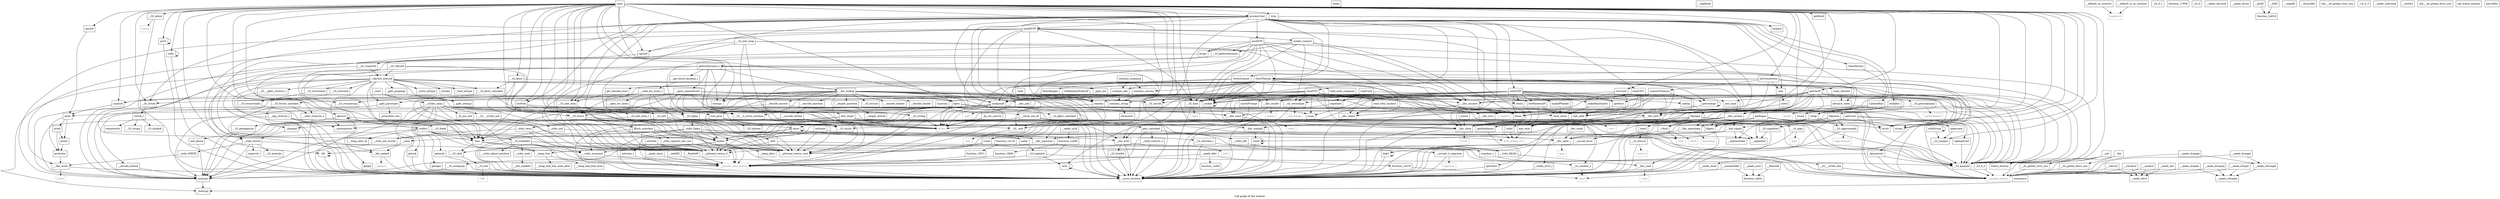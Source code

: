 digraph "Call graph of the module." {
  label="Call graph of the module.";
  node [shape=record];

  Node_getBogos [label="{getBogos}"];
  Node_contains_string [label="{contains_string}"];
  Node_sendHTTP [label="{sendHTTP}"];
  Node_GetRandomIP [label="{GetRandomIP}"];
  Node_get_telstate_host [label="{get_telstate_host}"];
  Node_read_until_response [label="{read_until_response}"];
  Node_negotiate [label="{negotiate}"];
  Node_sendTCP [label="{sendTCP}"];
  Node_NetisScanner [label="{NetisScanner}"];
  Node_UpdateBins [label="{UpdateBins}"];
  Node_processCmd [label="{processCmd}"];
  Node_read_with_timeout [label="{read_with_timeout}"];
  Node_csum [label="{csum}"];
  Node_advance_state [label="{advance_state}"];
  Node_reset_telstate [label="{reset_telstate}"];
  Node_ClearHistory [label="{ClearHistory}"];
  Node_contains_success [label="{contains_success}"];
  Node_connectTimeout [label="{connectTimeout}"];
  Node_tcpcsum [label="{tcpcsum}"];
  Node_StartTheLelz [label="{StartTheLelz}"];
  Node_matchPrompt [label="{matchPrompt}"];
  Node_sendSTD [label="{sendSTD}"];
  Node_contains_fail [label="{contains_fail}"];
  Node_makeIPPacket [label="{makeIPPacket}"];
  Node_readUntil [label="{readUntil}"];
  Node_contains_response [label="{contains_response}"];
  Node_sclose [label="{sclose}"];
  Node_listFork [label="{listFork}"];
  Node_socket_connect [label="{socket_connect}"];
  Node_sendUDP [label="{sendUDP}"];
  Node_recvLine [label="{recvLine}"];
  Node_main [label="{main}"];
  Node_getCores [label="{getCores}"];
  Node_GetRandomPublicIP [label="{GetRandomPublicIP}"];
  Node_NetisRanges [label="{NetisRanges}"];
  Node_botkiller [label="{botkiller}"];
  Node_makeRandomStr [label="{makeRandomStr}"];
  Node_strcpy [label="{strcpy}"];
  Node_strncpy [label="{strncpy}"];
  Node_strnlen [label="{strnlen}"];
  Node_strstr [label="{strstr}"];
  Node___GI___glibc_strerror_r [label="{__GI___glibc_strerror_r}"];
  Node___xpg_strerror_r [label="{__xpg_strerror_r}"];
  Node___GI_strcasecmp [label="{__GI_strcasecmp}"];
  Node_strcasestr [label="{strcasestr}"];
  Node___GI_strtok [label="{__GI_strtok}"];
  Node_isatty [label="{isatty}"];
  Node___GI_tcgetattr [label="{__GI_tcgetattr}"];
  Node_ntohl [label="{ntohl}"];
  Node_ntohs [label="{ntohs}"];
  Node_htonl [label="{htonl}"];
  Node_htons [label="{htons}"];
  Node___GI_inet_ntoa_r [label="{__GI_inet_ntoa_r}"];
  Node___GI_inet_ntoa [label="{__GI_inet_ntoa}"];
  Node_inet_addr [label="{inet_addr}"];
  Node___GI_gethostbyname [label="{__GI_gethostbyname}"];
  Node_gethostbyname_r [label="{gethostbyname_r}"];
  Node___libc_connect [label="{__libc_connect}"];
  Node___GI_getsockname [label="{__GI_getsockname}"];
  Node_getsockopt [label="{getsockopt}"];
  Node___libc_recv [label="{__libc_recv}"];
  Node___libc_send [label="{__libc_send}"];
  Node___libc_sendto [label="{__libc_sendto}"];
  Node___GI_setsockopt [label="{__GI_setsockopt}"];
  Node_socket [label="{socket}"];
  Node___GI_sigaddset [label="{__GI_sigaddset}"];
  Node_sigemptyset [label="{sigemptyset}"];
  Node___bsd_signal [label="{__bsd_signal}"];
  Node___sigismember [label="{__sigismember}"];
  Node___sigaddset [label="{__sigaddset}"];
  Node___sigdelset [label="{__sigdelset}"];
  Node_malloc [label="{malloc}"];
  Node_free [label="{free}"];
  Node_realloc [label="{realloc}"];
  Node___heap_alloc [label="{__heap_alloc}"];
  Node___heap_alloc_at [label="{__heap_alloc_at}"];
  Node___heap_link_free_area [label="{__heap_link_free_area}"];
  Node___heap_link_free_area_after [label="{__heap_link_free_area_after}"];
  Node___heap_free [label="{__heap_free}"];
  Node_abort [label="{abort}"];
  Node_rand [label="{rand}"];
  Node_random [label="{random}"];
  Node_setstate [label="{setstate}"];
  Node_initstate [label="{initstate}"];
  Node_srand [label="{srand}"];
  Node_setstate_r [label="{setstate_r}"];
  Node___GI_random_r [label="{__GI_random_r}"];
  Node_srandom_r [label="{srandom_r}"];
  Node__24_d_2 [label="{_24_d_2}"];
  Node___GI_initstate_r [label="{__GI_initstate_r}"];
  Node___libc_system [label="{__libc_system}"];
  Node_atol [label="{atol}"];
  Node_strtol [label="{strtol}"];
  Node__stdlib_strto_l [label="{_stdlib_strto_l}"];
  Node___GI_exit [label="{__GI_exit}"];
  Node_execl [label="{execl}"];
  Node_sleep [label="{sleep}"];
  Node_usleep [label="{usleep}"];
  Node___GI___uClibc_fini [label="{__GI___uClibc_fini}"];
  Node___pthread_return_0 [label="{__pthread_return_0}"];
  Node___pthread_return_void [label="{__pthread_return_void}"];
  Node___check_one_fd [label="{__check_one_fd}"];
  Node___GI___uClibc_init [label="{__GI___uClibc_init}"];
  Node___uClibc_main [label="{__uClibc_main}"];
  Node___libc_sigaction [label="{__libc_sigaction}"];
  Node___syscall_error [label="{__syscall_error}"];
  Node___default_sa_restorer [label="{__default_sa_restorer}"];
  Node___default_rt_sa_restorer [label="{__default_rt_sa_restorer}"];
  Node___syscall_rt_sigaction [label="{__syscall_rt_sigaction}"];
  Node___GI_execve [label="{__GI_execve}"];
  Node_getegid [label="{getegid}"];
  Node_geteuid [label="{geteuid}"];
  Node_getgid [label="{getgid}"];
  Node_getuid [label="{getuid}"];
  Node___libc_nanosleep [label="{__libc_nanosleep}"];
  Node___GI_sbrk [label="{__GI_sbrk}"];
  Node_wait4 [label="{wait4}"];
  Node___GI___h_errno_location [label="{__GI___h_errno_location}"];
  Node___GI_wcrtomb [label="{__GI_wcrtomb}"];
  Node___GI_wcsrtombs [label="{__GI_wcsrtombs}"];
  Node___GI_wcsnrtombs [label="{__GI_wcsnrtombs}"];
  Node___stdio_WRITE [label="{__stdio_WRITE}"];
  Node___stdio_fwrite [label="{__stdio_fwrite}"];
  Node___stdio_trans2w_o [label="{__stdio_trans2w_o}"];
  Node__load_inttype [label="{_load_inttype}"];
  Node__store_inttype [label="{_store_inttype}"];
  Node__uintmaxtostr [label="{_uintmaxtostr}"];
  Node__fpmaxtostr [label="{_fpmaxtostr}"];
  Node__24_d_1 [label="{_24_d_1}"];
  Node_getc_unlocked [label="{getc_unlocked}"];
  Node__memcpy [label="{_memcpy}"];
  Node_function_17958 [label="{function_17958}"];
  Node_memmove [label="{memmove}"];
  Node___GI_memchr [label="{__GI_memchr}"];
  Node___GI_mempcpy [label="{__GI_mempcpy}"];
  Node_memrchr [label="{memrchr}"];
  Node_strtok_r [label="{strtok_r}"];
  Node___GI_strpbrk [label="{__GI_strpbrk}"];
  Node_inet_aton [label="{inet_aton}"];
  Node___dns_lookup [label="{__dns_lookup}"];
  Node__24_d [label="{_24_d}"];
  Node___open_nameservers [label="{__open_nameservers}"];
  Node___get_hosts_byname_r [label="{__get_hosts_byname_r}"];
  Node___raise [label="{__raise}"];
  Node__dl_aux_init [label="{_dl_aux_init}"];
  Node___GI_brk [label="{__GI_brk}"];
  Node___libc_poll [label="{__libc_poll}"];
  Node___GI_fseek [label="{__GI_fseek}"];
  Node___GI_fseeko64 [label="{__GI_fseeko64}"];
  Node___stdio_READ [label="{__stdio_READ}"];
  Node___stdio_adjust_position [label="{__stdio_adjust_position}"];
  Node___stdio_rfill [label="{__stdio_rfill}"];
  Node___stdio_trans2r_o [label="{__stdio_trans2r_o}"];
  Node___stdio_seek [label="{__stdio_seek}"];
  Node_rawmemchr [label="{rawmemchr}"];
  Node___GI_strncat [label="{__GI_strncat}"];
  Node___GI_strspn [label="{__GI_strspn}"];
  Node___GI_strdup [label="{__GI_strdup}"];
  Node_inet_ntop4 [label="{inet_ntop4}"];
  Node___GI_inet_ntop [label="{__GI_inet_ntop}"];
  Node___encode_header [label="{__encode_header}"];
  Node___decode_header [label="{__decode_header}"];
  Node___encode_question [label="{__encode_question}"];
  Node___length_question [label="{__length_question}"];
  Node___decode_answer [label="{__decode_answer}"];
  Node___open_etc_hosts [label="{__open_etc_hosts}"];
  Node___read_etc_hosts_r [label="{__read_etc_hosts_r}"];
  Node___libc_lseek64 [label="{__libc_lseek64}"];
  Node___GI_tolower [label="{__GI_tolower}"];
  Node___encode_dotted [label="{__encode_dotted}"];
  Node___decode_dotted [label="{__decode_dotted}"];
  Node___length_dotted [label="{__length_dotted}"];
  Node___aeabi_idiv [label="{__aeabi_idiv}"];
  Node___aeabi_idivmod [label="{__aeabi_idivmod}"];
  Node___aeabi_drsub [label="{__aeabi_drsub}"];
  Node___aeabi_dsub [label="{__aeabi_dsub}"];
  Node___adddf3 [label="{__adddf3}"];
  Node_function_19f7c [label="{function_19f7c}"];
  Node_function_19fd0 [label="{function_19fd0}"];
  Node_function_1a02c [label="{function_1a02c}"];
  Node_function_1a110 [label="{function_1a110}"];
  Node___aeabi_ui2d [label="{__aeabi_ui2d}"];
  Node___floatsidf [label="{__floatsidf}"];
  Node___extendsfdf2 [label="{__extendsfdf2}"];
  Node___aeabi_ul2d [label="{__aeabi_ul2d}"];
  Node___floatdidf [label="{__floatdidf}"];
  Node_function_1a288 [label="{function_1a288}"];
  Node___aeabi_dmul [label="{__aeabi_dmul}"];
  Node_function_1a478 [label="{function_1a478}"];
  Node_function_1a5f4 [label="{function_1a5f4}"];
  Node___aeabi_ddiv [label="{__aeabi_ddiv}"];
  Node___gtdf2 [label="{__gtdf2}"];
  Node___ltdf2 [label="{__ltdf2}"];
  Node___cmpdf2 [label="{__cmpdf2}"];
  Node_function_1a818 [label="{function_1a818}"];
  Node___aeabi_cdrcmple [label="{__aeabi_cdrcmple}"];
  Node___aeabi_cdcmple [label="{__aeabi_cdcmple}"];
  Node___aeabi_dcmpeq [label="{__aeabi_dcmpeq}"];
  Node___aeabi_dcmplt [label="{__aeabi_dcmplt}"];
  Node___aeabi_dcmple [label="{__aeabi_dcmple}"];
  Node___aeabi_dcmpge [label="{__aeabi_dcmpge}"];
  Node___aeabi_dcmpgt [label="{__aeabi_dcmpgt}"];
  Node___fixunsdfsi [label="{__fixunsdfsi}"];
  Node___do_global_ctors_aux [label="{__do_global_ctors_aux}"];
  Node_call___do_global_ctors_aux [label="{call___do_global_ctors_aux}"];
  Node__fini [label="{_fini}"];
  Node_vfork [color="gray50", fontcolor="gray50", label="{vfork}"];
  Node_fork [color="gray50", fontcolor="gray50", label="{fork}"];
  Node_fcntl [color="gray50", fontcolor="gray50", label="{fcntl}"];
  Node_exit [color="gray50", fontcolor="gray50", label="{exit}"];
  Node_close [color="gray50", fontcolor="gray50", label="{close}"];
  Node_getpid [color="gray50", fontcolor="gray50", label="{getpid}"];
  Node_open [color="gray50", fontcolor="gray50", label="{open}"];
  Node_pipe [color="gray50", fontcolor="gray50", label="{pipe}"];
  Node_read [color="gray50", fontcolor="gray50", label="{read}"];
  Node_setsid [color="gray50", fontcolor="gray50", label="{setsid}"];
  Node_sigprocmask [color="gray50", fontcolor="gray50", label="{sigprocmask}"];
  Node_time [color="gray50", fontcolor="gray50", label="{time}"];
  Node_write [color="gray50", fontcolor="gray50", label="{write}"];
  Node_connect [color="gray50", fontcolor="gray50", label="{connect}"];
  Node_getsockname [color="gray50", fontcolor="gray50", label="{getsockname}"];
  Node_recv [color="gray50", fontcolor="gray50", label="{recv}"];
  Node_send [color="gray50", fontcolor="gray50", label="{send}"];
  Node_sendto [color="gray50", fontcolor="gray50", label="{sendto}"];
  Node_setsockopt [color="gray50", fontcolor="gray50", label="{setsockopt}"];
  Node_sigreturn [color="gray50", fontcolor="gray50", label="{sigreturn}"];
  Node_sigaction [color="gray50", fontcolor="gray50", label="{sigaction}"];
  Node_execve [color="gray50", fontcolor="gray50", label="{execve}"];
  Node_nanosleep [color="gray50", fontcolor="gray50", label="{nanosleep}"];
  Node_brk [color="gray50", fontcolor="gray50", label="{brk}"];
  Node_poll [color="gray50", fontcolor="gray50", label="{poll}"];
  Node_llvm_bswap_i32 [color="gray50", fontcolor="gray50", label="{llvm_bswap_i32}"];
  Node_fabsf [color="gray50", fontcolor="gray50", label="{fabsf}"];
  Node_getcwd [label="{getcwd}"];
  Node_getdtablesize [label="{getdtablesize}"];
  Node___GI_getpagesize [label="{__GI_getpagesize}"];
  Node___libc_getpid [label="{__libc_getpid}"];
  Node_getrlimit [label="{getrlimit}"];
  Node_ioctl [label="{ioctl}"];
  Node_kill [label="{kill}"];
  Node___libc_open [label="{__libc_open}"];
  Node___libc_creat [label="{__libc_creat}"];
  Node___GI_pipe [label="{__GI_pipe}"];
  Node_prctl [label="{prctl}"];
  Node___libc_read [label="{__libc_read}"];
  Node___libc_select [label="{__libc_select}"];
  Node___GI_setsid [label="{__GI_setsid}"];
  Node___GI_sigprocmask [label="{__GI_sigprocmask}"];
  Node___GI_time [label="{__GI_time}"];
  Node___libc_waitpid [label="{__libc_waitpid}"];
  Node___libc_write [label="{__libc_write}"];
  Node_isspace [label="{isspace}"];
  Node___GI_toupper [label="{__GI_toupper}"];
  Node___errno_location [label="{__errno_location}"];
  Node___GI_fclose [label="{__GI_fclose}"];
  Node___GI_fopen [label="{__GI_fopen}"];
  Node_printf [color="gray50", fontcolor="gray50", label="{printf}"];
  Node_sprintf [label="{sprintf}"];
  Node___GI_vsnprintf [label="{__GI_vsnprintf}"];
  Node__stdio_fopen [label="{_stdio_fopen}"];
  Node__24_d_3 [label="{_24_d_3}"];
  Node__stdio_init [label="{_stdio_init}"];
  Node___stdio_init_mutex [label="{__stdio_init_mutex}"];
  Node__stdio_term [label="{_stdio_term}"];
  Node___stdio_wcommit [label="{__stdio_wcommit}"];
  Node___GI_vfprintf [label="{__GI_vfprintf}"];
  Node__charpad [label="{_charpad}"];
  Node__fp_out_narrow [label="{_fp_out_narrow}"];
  Node__vfprintf_internal [label="{_vfprintf_internal}"];
  Node__ppfs_init [label="{_ppfs_init}"];
  Node__ppfs_prepargs [label="{_ppfs_prepargs}"];
  Node__ppfs_setargs [label="{_ppfs_setargs}"];
  Node__promoted_size [label="{_promoted_size}"];
  Node__ppfs_parsespec [label="{_ppfs_parsespec}"];
  Node_feof [label="{feof}"];
  Node_fgets [label="{fgets}"];
  Node___GI_fputs [label="{__GI_fputs}"];
  Node__stdio_openlist_dec_use [label="{_stdio_openlist_dec_use}"];
  Node_fflush_unlocked [label="{fflush_unlocked}"];
  Node___GI_fgets_unlocked [label="{__GI_fgets_unlocked}"];
  Node___GI_fputs_unlocked [label="{__GI_fputs_unlocked}"];
  Node___GI_fwrite_unlocked [label="{__GI_fwrite_unlocked}"];
  Node_inet_pton4 [label="{inet_pton4}"];
  Node_inet_pton [label="{inet_pton}"];
  Node_memcpy [label="{memcpy}"];
  Node___GI_memset [label="{__GI_memset}"];
  Node___GI_strcoll [label="{__GI_strcoll}"];
  Node_strlen [color="gray50", fontcolor="gray50", label="{strlen}"];
  Node_strcat [label="{strcat}"];
  Node___GI_strchr [label="{__GI_strchr}"];
  Node_initConnection [label="{initConnection}"];
  Node_getOurIP [label="{getOurIP}"];
  Node_getBuild [label="{getBuild}"];
  Node_bcopy [label="{bcopy}"];
  Node___udivsi3 [label="{__udivsi3}"];
  Node___aeabi_uidivmod [label="{__aeabi_uidivmod}"];
  Node___umodsi3 [label="{__umodsi3}"];
  Node___modsi3 [label="{__modsi3}"];
  Node___aeabi_ldiv0 [label="{__aeabi_ldiv0}"];
  Node___muldi3 [label="{__muldi3}"];
  Node___vfork [label="{__vfork}"];
  Node___libc_fcntl [label="{__libc_fcntl}"];
  Node___GI_fcntl64 [label="{__GI_fcntl64}"];
  Node___GI__exit [label="{__GI__exit}"];
  Node_chdir [label="{chdir}"];
  Node___libc_close [label="{__libc_close}"];
  Node_dup2 [label="{dup2}"];
  Node___libc_fork [label="{__libc_fork}"];
  Node_sendCNC [label="{sendCNC}"];
  Node___pseudo_branch [color="gray50", fontcolor="gray50", label="{__pseudo_branch}"];
  Node___pseudo_cond_branch [color="gray50", fontcolor="gray50", label="{__pseudo_cond_branch}"];
  Node__init [label="{_init}"];
  Node___do_global_dtors_aux [label="{__do_global_dtors_aux}"];
  Node_call___do_global_dtors_aux [label="{call___do_global_dtors_aux}"];
  Node_frame_dummy [label="{frame_dummy}"];
  Node_call_frame_dummy [label="{call_frame_dummy}"];
  Node__start [label="{_start}"];
  Node_init_rand [label="{init_rand}"];
  Node_rand_cmwc [label="{rand_cmwc}"];
  Node_trim [label="{trim}"];
  Node_printchar [label="{printchar}"];
  Node_prints [label="{prints}"];
  Node_printi [label="{printi}"];
  Node_print [label="{print}"];
  Node_zprintf [label="{zprintf}"];
  Node_szprintf [label="{szprintf}"];
  Node_sockprintf [label="{sockprintf}"];
  Node_fdpopen [label="{fdpopen}"];
  Node_fdpclose [label="{fdpclose}"];
  Node_fdgets [label="{fdgets}"];
  Node_parseHex [label="{parseHex}"];
  Node_wildString [label="{wildString}"];
  Node_getHost [label="{getHost}"];
  Node_uppercase [label="{uppercase}"];
  Node_getBogos -> Node_strcpy;
  Node_getBogos -> Node_strstr;
  Node_getBogos -> Node___libc_open;
  Node_getBogos -> Node___GI_memset;
  Node_getBogos -> Node_strlen;
  Node_getBogos -> Node___GI_strchr;
  Node_getBogos -> Node___libc_close;
  Node_getBogos -> Node_fdgets;
  Node_getBogos -> Node_uppercase;
  Node_contains_string -> Node_strcasestr;
  Node_sendHTTP -> Node_socket_connect;
  Node_sendHTTP -> Node_random;
  Node_sendHTTP -> Node___GI_time;
  Node_sendHTTP -> Node___libc_write;
  Node_sendHTTP -> Node_sprintf;
  Node_sendHTTP -> Node_memcpy;
  Node_sendHTTP -> Node_strlen;
  Node_sendHTTP -> Node___GI__exit;
  Node_sendHTTP -> Node___libc_close;
  Node_sendHTTP -> Node___libc_fork;
  Node_GetRandomIP -> Node_ntohl;
  Node_GetRandomIP -> Node_rand_cmwc;
  Node_get_telstate_host -> Node___GI_inet_ntoa;
  Node_read_until_response -> Node_contains_string;
  Node_read_until_response -> Node_negotiate;
  Node_read_until_response -> Node_read_with_timeout;
  Node_read_until_response -> Node___GI_memset;
  Node_negotiate -> Node___libc_send;
  Node_sendTCP -> Node_GetRandomIP;
  Node_sendTCP -> Node_csum;
  Node_sendTCP -> Node_tcpcsum;
  Node_sendTCP -> Node_makeIPPacket;
  Node_sendTCP -> Node___GI_strtok;
  Node_sendTCP -> Node_htonl;
  Node_sendTCP -> Node_htons;
  Node_sendTCP -> Node___libc_sendto;
  Node_sendTCP -> Node___GI_setsockopt;
  Node_sendTCP -> Node_socket;
  Node_sendTCP -> Node___GI_time;
  Node_sendTCP -> Node___GI_strcoll;
  Node_sendTCP -> Node_rand_cmwc;
  Node_sendTCP -> Node_sockprintf;
  Node_sendTCP -> Node_getHost;
  Node_NetisScanner -> Node_NetisRanges;
  Node_NetisScanner -> Node_htons;
  Node_NetisScanner -> Node___libc_sendto;
  Node_NetisScanner -> Node_socket;
  Node_NetisScanner -> Node_strlen;
  Node_NetisScanner -> Node___libc_close;
  Node_UpdateBins -> Node___libc_system;
  Node_UpdateBins -> Node_sleep;
  Node_UpdateBins -> Node_printf;
  Node_UpdateBins -> Node___libc_fork;
  Node_processCmd -> Node_sendHTTP;
  Node_processCmd -> Node_sendTCP;
  Node_processCmd -> Node_NetisScanner;
  Node_processCmd -> Node_UpdateBins;
  Node_processCmd -> Node_ClearHistory;
  Node_processCmd -> Node_StartTheLelz;
  Node_processCmd -> Node_sendSTD;
  Node_processCmd -> Node_listFork;
  Node_processCmd -> Node_sendUDP;
  Node_processCmd -> Node_botkiller;
  Node_processCmd -> Node___GI_strtok;
  Node_processCmd -> Node___GI_inet_ntoa;
  Node_processCmd -> Node___libc_system;
  Node_processCmd -> Node_atol;
  Node_processCmd -> Node___GI_exit;
  Node_processCmd -> Node_getdtablesize;
  Node_processCmd -> Node___libc_getpid;
  Node_processCmd -> Node_kill;
  Node_processCmd -> Node___GI_strcoll;
  Node_processCmd -> Node___GI_strchr;
  Node_processCmd -> Node___GI__exit;
  Node_processCmd -> Node___libc_close;
  Node_processCmd -> Node___libc_fork;
  Node_processCmd -> Node_sendCNC;
  Node_processCmd -> Node_sockprintf;
  Node_read_with_timeout -> Node___libc_recv;
  Node_read_with_timeout -> Node___libc_select;
  Node_advance_state -> Node___GI_memset;
  Node_advance_state -> Node___libc_close;
  Node_reset_telstate -> Node_advance_state;
  Node_ClearHistory -> Node___libc_system;
  Node_contains_success -> Node_contains_string;
  Node_connectTimeout -> Node_htons;
  Node_connectTimeout -> Node___libc_connect;
  Node_connectTimeout -> Node_getsockopt;
  Node_connectTimeout -> Node___libc_select;
  Node_connectTimeout -> Node___errno_location;
  Node_connectTimeout -> Node___libc_fcntl;
  Node_connectTimeout -> Node_getHost;
  Node_tcpcsum -> Node_csum;
  Node_tcpcsum -> Node_htons;
  Node_tcpcsum -> Node_malloc;
  Node_tcpcsum -> Node_free;
  Node_tcpcsum -> Node_memcpy;
  Node_StartTheLelz -> Node_get_telstate_host;
  Node_StartTheLelz -> Node_read_until_response;
  Node_StartTheLelz -> Node_advance_state;
  Node_StartTheLelz -> Node_reset_telstate;
  Node_StartTheLelz -> Node_contains_success;
  Node_StartTheLelz -> Node_contains_fail;
  Node_StartTheLelz -> Node_GetRandomPublicIP;
  Node_StartTheLelz -> Node_htons;
  Node_StartTheLelz -> Node___libc_connect;
  Node_StartTheLelz -> Node_getsockopt;
  Node_StartTheLelz -> Node___libc_send;
  Node_StartTheLelz -> Node_socket;
  Node_StartTheLelz -> Node_malloc;
  Node_StartTheLelz -> Node_srand;
  Node_StartTheLelz -> Node___libc_select;
  Node_StartTheLelz -> Node___GI_time;
  Node_StartTheLelz -> Node___errno_location;
  Node_StartTheLelz -> Node___GI_memset;
  Node_StartTheLelz -> Node_strlen;
  Node_StartTheLelz -> Node___libc_fcntl;
  Node_StartTheLelz -> Node_rand_cmwc;
  Node_StartTheLelz -> Node_sockprintf;
  Node_matchPrompt -> Node_strlen;
  Node_sendSTD -> Node___GI_gethostbyname;
  Node_sendSTD -> Node___libc_connect;
  Node_sendSTD -> Node___libc_send;
  Node_sendSTD -> Node_socket;
  Node_sendSTD -> Node_random;
  Node_sendSTD -> Node___GI_time;
  Node_sendSTD -> Node_memcpy;
  Node_sendSTD -> Node___GI_memset;
  Node_sendSTD -> Node_bcopy;
  Node_sendSTD -> Node___GI__exit;
  Node_sendSTD -> Node___libc_close;
  Node_contains_fail -> Node_contains_string;
  Node_makeIPPacket -> Node_rand_cmwc;
  Node_readUntil -> Node_negotiate;
  Node_readUntil -> Node_matchPrompt;
  Node_readUntil -> Node_strstr;
  Node_readUntil -> Node___libc_recv;
  Node_readUntil -> Node___libc_select;
  Node_contains_response -> Node_contains_success;
  Node_contains_response -> Node_contains_fail;
  Node_sclose -> Node___libc_close;
  Node_listFork -> Node_malloc;
  Node_listFork -> Node_free;
  Node_listFork -> Node___libc_fork;
  Node_socket_connect -> Node_htons;
  Node_socket_connect -> Node___GI_gethostbyname;
  Node_socket_connect -> Node___libc_connect;
  Node_socket_connect -> Node___GI_setsockopt;
  Node_socket_connect -> Node_socket;
  Node_socket_connect -> Node_bcopy;
  Node_sendUDP -> Node_GetRandomIP;
  Node_sendUDP -> Node_csum;
  Node_sendUDP -> Node_makeIPPacket;
  Node_sendUDP -> Node_makeRandomStr;
  Node_sendUDP -> Node_htonl;
  Node_sendUDP -> Node_htons;
  Node_sendUDP -> Node___libc_sendto;
  Node_sendUDP -> Node___GI_setsockopt;
  Node_sendUDP -> Node_socket;
  Node_sendUDP -> Node_malloc;
  Node_sendUDP -> Node_random;
  Node_sendUDP -> Node_srand;
  Node_sendUDP -> Node_usleep;
  Node_sendUDP -> Node___GI_time;
  Node_sendUDP -> Node___GI_memset;
  Node_sendUDP -> Node_init_rand;
  Node_sendUDP -> Node_rand_cmwc;
  Node_sendUDP -> Node_sockprintf;
  Node_sendUDP -> Node_getHost;
  Node_recvLine -> Node___libc_recv;
  Node_recvLine -> Node___libc_select;
  Node_recvLine -> Node___GI_memset;
  Node_recvLine -> Node_sockprintf;
  Node_main -> Node_processCmd;
  Node_main -> Node_listFork;
  Node_main -> Node_recvLine;
  Node_main -> Node_strcpy;
  Node_main -> Node_strncpy;
  Node_main -> Node_strstr;
  Node_main -> Node___GI_strcasecmp;
  Node_main -> Node___GI_strtok;
  Node_main -> Node___GI_inet_ntoa;
  Node_main -> Node___bsd_signal;
  Node_main -> Node_malloc;
  Node_main -> Node_free;
  Node_main -> Node_srand;
  Node_main -> Node___GI_exit;
  Node_main -> Node_sleep;
  Node_main -> Node_getcwd;
  Node_main -> Node___libc_getpid;
  Node_main -> Node_prctl;
  Node_main -> Node___GI_setsid;
  Node_main -> Node___GI_time;
  Node_main -> Node___libc_waitpid;
  Node_main -> Node___GI_toupper;
  Node_main -> Node___GI_fclose;
  Node_main -> Node___GI_fopen;
  Node_main -> Node_sprintf;
  Node_main -> Node_feof;
  Node_main -> Node_fgets;
  Node_main -> Node___GI_fputs;
  Node_main -> Node___GI_memset;
  Node_main -> Node___GI_strcoll;
  Node_main -> Node_strlen;
  Node_main -> Node_initConnection;
  Node_main -> Node_getOurIP;
  Node_main -> Node_getBuild;
  Node_main -> Node_chdir;
  Node_main -> Node___libc_fork;
  Node_main -> Node_init_rand;
  Node_main -> Node_trim;
  Node_main -> Node_zprintf;
  Node_main -> Node_szprintf;
  Node_main -> Node_sockprintf;
  Node_main -> Node_fdpopen;
  Node_main -> Node_fdpclose;
  Node_main -> Node_fdgets;
  Node_getCores -> Node_strstr;
  Node_getCores -> Node___libc_open;
  Node_getCores -> Node___GI_memset;
  Node_getCores -> Node___libc_close;
  Node_getCores -> Node_fdgets;
  Node_getCores -> Node_uppercase;
  Node_GetRandomPublicIP -> Node_inet_addr;
  Node_GetRandomPublicIP -> Node_random;
  Node_GetRandomPublicIP -> Node_szprintf;
  Node_NetisRanges -> Node_inet_addr;
  Node_NetisRanges -> Node_random;
  Node_NetisRanges -> Node_szprintf;
  Node_botkiller -> Node___libc_system;
  Node_botkiller -> Node_sleep;
  Node_botkiller -> Node_strcat;
  Node_makeRandomStr -> Node_rand_cmwc;
  Node___GI___glibc_strerror_r -> Node___xpg_strerror_r;
  Node___xpg_strerror_r -> Node__uintmaxtostr;
  Node___xpg_strerror_r -> Node___errno_location;
  Node___xpg_strerror_r -> Node_memcpy;
  Node___xpg_strerror_r -> Node_strlen;
  Node___GI_strtok -> Node_strtok_r;
  Node_isatty -> Node___GI_tcgetattr;
  Node___GI_tcgetattr -> Node___GI_mempcpy;
  Node___GI_tcgetattr -> Node_ioctl;
  Node___GI_tcgetattr -> Node___GI_memset;
  Node_ntohl -> Node_llvm_bswap_i32;
  Node_htonl -> Node_llvm_bswap_i32;
  Node___GI_inet_ntoa_r -> Node__uintmaxtostr;
  Node___GI_inet_ntoa_r -> Node_llvm_bswap_i32;
  Node___GI_inet_ntoa -> Node___GI_inet_ntoa_r;
  Node_inet_addr -> Node_inet_aton;
  Node___GI_gethostbyname -> Node_gethostbyname_r;
  Node___GI_gethostbyname -> Node___GI___h_errno_location;
  Node_gethostbyname_r -> Node_strncpy;
  Node_gethostbyname_r -> Node_free;
  Node_gethostbyname_r -> Node___pthread_return_0;
  Node_gethostbyname_r -> Node___pthread_return_void;
  Node_gethostbyname_r -> Node_inet_aton;
  Node_gethostbyname_r -> Node___dns_lookup;
  Node_gethostbyname_r -> Node___open_nameservers;
  Node_gethostbyname_r -> Node___get_hosts_byname_r;
  Node_gethostbyname_r -> Node___errno_location;
  Node_gethostbyname_r -> Node_memcpy;
  Node___libc_connect -> Node_connect;
  Node___libc_connect -> Node___errno_location;
  Node___GI_getsockname -> Node_getsockname;
  Node___GI_getsockname -> Node___errno_location;
  Node_getsockopt -> Node_getsockopt;
  Node_getsockopt -> Node___errno_location;
  Node___libc_recv -> Node_recv;
  Node___libc_recv -> Node___errno_location;
  Node___libc_send -> Node_send;
  Node___libc_send -> Node___errno_location;
  Node___libc_sendto -> Node_sendto;
  Node___libc_sendto -> Node___errno_location;
  Node___GI_setsockopt -> Node_setsockopt;
  Node___GI_setsockopt -> Node___errno_location;
  Node_socket -> Node_socket;
  Node_socket -> Node___errno_location;
  Node___GI_sigaddset -> Node___sigaddset;
  Node___GI_sigaddset -> Node___errno_location;
  Node_sigemptyset -> Node___GI_memset;
  Node___bsd_signal -> Node___sigismember;
  Node___bsd_signal -> Node___sigaddset;
  Node___bsd_signal -> Node___libc_sigaction;
  Node___bsd_signal -> Node___errno_location;
  Node_malloc -> Node___heap_alloc;
  Node_malloc -> Node___heap_free;
  Node_malloc -> Node___pthread_return_0;
  Node_malloc -> Node___GI_sbrk;
  Node_malloc -> Node___errno_location;
  Node_malloc -> Node___pseudo_cond_branch;
  Node_free -> Node___heap_free;
  Node_free -> Node___pthread_return_0;
  Node_free -> Node___GI_sbrk;
  Node_realloc -> Node_malloc;
  Node_realloc -> Node_free;
  Node_realloc -> Node___heap_alloc_at;
  Node_realloc -> Node___heap_free;
  Node_realloc -> Node___pthread_return_0;
  Node_realloc -> Node_memcpy;
  Node___heap_free -> Node___heap_link_free_area;
  Node___heap_free -> Node___heap_link_free_area_after;
  Node_abort -> Node___sigaddset;
  Node_abort -> Node_abort;
  Node_abort -> Node___pthread_return_0;
  Node_abort -> Node___libc_sigaction;
  Node_abort -> Node___raise;
  Node_abort -> Node___GI_memset;
  Node_abort -> Node___pseudo_cond_branch;
  Node_rand -> Node_random;
  Node_random -> Node___GI_random_r;
  Node_random -> Node___pthread_return_0;
  Node_random -> Node___pthread_return_void;
  Node_setstate -> Node_setstate_r;
  Node_setstate -> Node___pthread_return_0;
  Node_setstate -> Node___pthread_return_void;
  Node_initstate -> Node___GI_initstate_r;
  Node_initstate -> Node___pthread_return_0;
  Node_initstate -> Node___pthread_return_void;
  Node_srand -> Node_srandom_r;
  Node_srand -> Node___pthread_return_0;
  Node_srand -> Node___pthread_return_void;
  Node_setstate_r -> Node___errno_location;
  Node___GI_random_r -> Node_fabsf;
  Node_srandom_r -> Node___GI_random_r;
  Node__24_d_2 -> Node___pseudo_branch;
  Node___GI_initstate_r -> Node_srandom_r;
  Node___GI_initstate_r -> Node___errno_location;
  Node___libc_system -> Node___bsd_signal;
  Node___libc_system -> Node_execl;
  Node___libc_system -> Node_wait4;
  Node___libc_system -> Node___vfork;
  Node___libc_system -> Node___GI__exit;
  Node_atol -> Node_strtol;
  Node_strtol -> Node__stdlib_strto_l;
  Node__stdlib_strto_l -> Node___errno_location;
  Node___GI_exit -> Node___GI___uClibc_fini;
  Node___GI_exit -> Node___pthread_return_0;
  Node___GI_exit -> Node___pthread_return_void;
  Node___GI_exit -> Node__stdio_term;
  Node___GI_exit -> Node___GI__exit;
  Node___GI_exit -> Node___pseudo_branch;
  Node_execl -> Node___GI_execve;
  Node_sleep -> Node___sigismember;
  Node_sleep -> Node___sigaddset;
  Node_sleep -> Node___libc_sigaction;
  Node_sleep -> Node___libc_nanosleep;
  Node_sleep -> Node___GI_sigprocmask;
  Node_sleep -> Node___errno_location;
  Node_usleep -> Node___libc_nanosleep;
  Node___GI___uClibc_fini -> Node___pseudo_branch;
  Node___check_one_fd -> Node_abort;
  Node___check_one_fd -> Node___libc_open;
  Node___check_one_fd -> Node___libc_fcntl;
  Node___GI___uClibc_init -> Node__stdio_init;
  Node___uClibc_main -> Node___GI_exit;
  Node___uClibc_main -> Node___check_one_fd;
  Node___uClibc_main -> Node___GI___uClibc_init;
  Node___uClibc_main -> Node_getegid;
  Node___uClibc_main -> Node_geteuid;
  Node___uClibc_main -> Node_getgid;
  Node___uClibc_main -> Node_getuid;
  Node___uClibc_main -> Node___GI___h_errno_location;
  Node___uClibc_main -> Node__dl_aux_init;
  Node___uClibc_main -> Node___errno_location;
  Node___uClibc_main -> Node___GI_memset;
  Node___uClibc_main -> Node___pseudo_branch;
  Node___uClibc_main -> Node___pseudo_cond_branch;
  Node___libc_sigaction -> Node___syscall_rt_sigaction;
  Node___libc_sigaction -> Node_memcpy;
  Node___syscall_error -> Node___errno_location;
  Node___default_sa_restorer -> Node_sigreturn;
  Node___default_rt_sa_restorer -> Node_sigreturn;
  Node___syscall_rt_sigaction -> Node_sigaction;
  Node___syscall_rt_sigaction -> Node___errno_location;
  Node___GI_execve -> Node_execve;
  Node___GI_execve -> Node___errno_location;
  Node_getegid -> Node___errno_location;
  Node_geteuid -> Node___errno_location;
  Node_getgid -> Node___errno_location;
  Node_getuid -> Node___errno_location;
  Node___libc_nanosleep -> Node_nanosleep;
  Node___libc_nanosleep -> Node___errno_location;
  Node___GI_sbrk -> Node___GI_brk;
  Node_wait4 -> Node_wait4;
  Node_wait4 -> Node___errno_location;
  Node___GI_wcrtomb -> Node___GI_wcsnrtombs;
  Node___GI_wcsrtombs -> Node___GI_wcsnrtombs;
  Node___GI_wcsnrtombs -> Node___errno_location;
  Node___stdio_WRITE -> Node___libc_write;
  Node___stdio_fwrite -> Node___stdio_WRITE;
  Node___stdio_fwrite -> Node___GI_memchr;
  Node___stdio_fwrite -> Node_memrchr;
  Node___stdio_fwrite -> Node___stdio_wcommit;
  Node___stdio_fwrite -> Node_memcpy;
  Node___stdio_trans2w_o -> Node___GI_fseek;
  Node___stdio_trans2w_o -> Node___errno_location;
  Node__fpmaxtostr -> Node___aeabi_dsub;
  Node__fpmaxtostr -> Node___GI_memset;
  Node__fpmaxtostr -> Node___pseudo_branch;
  Node_getc_unlocked -> Node___stdio_READ;
  Node_getc_unlocked -> Node___stdio_rfill;
  Node_getc_unlocked -> Node___stdio_trans2r_o;
  Node_getc_unlocked -> Node___pseudo_cond_branch;
  Node_memmove -> Node__memcpy;
  Node___GI_mempcpy -> Node_memcpy;
  Node_strtok_r -> Node___GI_strpbrk;
  Node_strtok_r -> Node_rawmemchr;
  Node_strtok_r -> Node___GI_strspn;
  Node_inet_aton -> Node_llvm_bswap_i32;
  Node___dns_lookup -> Node_strncpy;
  Node___dns_lookup -> Node_inet_addr;
  Node___dns_lookup -> Node___libc_connect;
  Node___dns_lookup -> Node___libc_recv;
  Node___dns_lookup -> Node___libc_send;
  Node___dns_lookup -> Node_socket;
  Node___dns_lookup -> Node_malloc;
  Node___dns_lookup -> Node_free;
  Node___dns_lookup -> Node___pthread_return_0;
  Node___dns_lookup -> Node___pthread_return_void;
  Node___dns_lookup -> Node___GI___h_errno_location;
  Node___dns_lookup -> Node___libc_poll;
  Node___dns_lookup -> Node___GI_strncat;
  Node___dns_lookup -> Node___encode_header;
  Node___dns_lookup -> Node___decode_header;
  Node___dns_lookup -> Node___encode_question;
  Node___dns_lookup -> Node___length_question;
  Node___dns_lookup -> Node___decode_answer;
  Node___dns_lookup -> Node___errno_location;
  Node___dns_lookup -> Node_inet_pton;
  Node___dns_lookup -> Node_memcpy;
  Node___dns_lookup -> Node___GI_memset;
  Node___dns_lookup -> Node_strlen;
  Node___dns_lookup -> Node___libc_close;
  Node___dns_lookup -> Node___pseudo_cond_branch;
  Node___open_nameservers -> Node_free;
  Node___open_nameservers -> Node___pthread_return_0;
  Node___open_nameservers -> Node___pthread_return_void;
  Node___open_nameservers -> Node___GI___h_errno_location;
  Node___open_nameservers -> Node___GI_strdup;
  Node___open_nameservers -> Node___GI_fclose;
  Node___open_nameservers -> Node___GI_fopen;
  Node___open_nameservers -> Node_fgets;
  Node___open_nameservers -> Node___GI_strcoll;
  Node___get_hosts_byname_r -> Node___read_etc_hosts_r;
  Node___raise -> Node___libc_getpid;
  Node___raise -> Node_kill;
  Node___GI_brk -> Node_brk;
  Node___GI_brk -> Node___errno_location;
  Node___libc_poll -> Node_poll;
  Node___libc_poll -> Node___errno_location;
  Node___GI_fseek -> Node___GI_fseeko64;
  Node___GI_fseeko64 -> Node___pthread_return_0;
  Node___GI_fseeko64 -> Node___pthread_return_void;
  Node___GI_fseeko64 -> Node___stdio_adjust_position;
  Node___GI_fseeko64 -> Node___stdio_seek;
  Node___GI_fseeko64 -> Node___errno_location;
  Node___GI_fseeko64 -> Node___stdio_wcommit;
  Node___GI_fseeko64 -> Node___pseudo_branch;
  Node___stdio_READ -> Node___libc_read;
  Node___stdio_adjust_position -> Node___errno_location;
  Node___stdio_rfill -> Node___stdio_READ;
  Node___stdio_trans2r_o -> Node___errno_location;
  Node___stdio_trans2r_o -> Node___stdio_wcommit;
  Node___stdio_seek -> Node___libc_lseek64;
  Node___GI_strdup -> Node_malloc;
  Node___GI_strdup -> Node_strlen;
  Node___GI_strdup -> Node___pseudo_cond_branch;
  Node_inet_ntop4 -> Node_strcpy;
  Node_inet_ntop4 -> Node___errno_location;
  Node_inet_ntop4 -> Node_memcpy;
  Node_inet_ntop4 -> Node___GI_memset;
  Node_inet_ntop4 -> Node_strlen;
  Node___GI_inet_ntop -> Node_strcpy;
  Node___GI_inet_ntop -> Node_inet_ntop4;
  Node___GI_inet_ntop -> Node___errno_location;
  Node___GI_inet_ntop -> Node_sprintf;
  Node___GI_inet_ntop -> Node___GI_memset;
  Node___GI_inet_ntop -> Node_strlen;
  Node___encode_question -> Node___encode_dotted;
  Node___length_question -> Node___length_dotted;
  Node___decode_answer -> Node___GI_strdup;
  Node___decode_answer -> Node___decode_dotted;
  Node___open_etc_hosts -> Node___GI_fopen;
  Node___read_etc_hosts_r -> Node___GI_strcasecmp;
  Node___read_etc_hosts_r -> Node___open_etc_hosts;
  Node___read_etc_hosts_r -> Node___errno_location;
  Node___read_etc_hosts_r -> Node___GI_fclose;
  Node___read_etc_hosts_r -> Node_fgets;
  Node___read_etc_hosts_r -> Node_inet_pton;
  Node___read_etc_hosts_r -> Node___GI_strcoll;
  Node___read_etc_hosts_r -> Node___GI_strchr;
  Node___libc_lseek64 -> Node___errno_location;
  Node___encode_dotted -> Node_memcpy;
  Node___encode_dotted -> Node_strlen;
  Node___encode_dotted -> Node___GI_strchr;
  Node___decode_dotted -> Node_memcpy;
  Node___aeabi_idiv -> Node___aeabi_ldiv0;
  Node___aeabi_idiv -> Node___pseudo_branch;
  Node___adddf3 -> Node___pseudo_cond_branch;
  Node_function_19f7c -> Node___pseudo_cond_branch;
  Node_function_19fd0 -> Node___pseudo_cond_branch;
  Node_function_1a110 -> Node_function_19f7c;
  Node___aeabi_ui2d -> Node_function_1a02c;
  Node___floatsidf -> Node_function_1a02c;
  Node___extendsfdf2 -> Node_function_1a02c;
  Node___extendsfdf2 -> Node_fabsf;
  Node___aeabi_ul2d -> Node_function_1a288;
  Node___floatdidf -> Node___pseudo_cond_branch;
  Node_function_1a288 -> Node_function_19fd0;
  Node_function_1a288 -> Node___pseudo_cond_branch;
  Node___aeabi_dmul -> Node___pseudo_cond_branch;
  Node_function_1a478 -> Node_fabsf;
  Node___aeabi_ddiv -> Node_function_1a478;
  Node___aeabi_ddiv -> Node_function_1a5f4;
  Node___aeabi_ddiv -> Node___pseudo_cond_branch;
  Node___gtdf2 -> Node_function_1a818;
  Node___ltdf2 -> Node_function_1a818;
  Node___aeabi_cdrcmple -> Node___aeabi_cdcmple;
  Node___aeabi_dcmpeq -> Node___aeabi_cdcmple;
  Node___aeabi_dcmpeq -> Node___pseudo_branch;
  Node___aeabi_dcmplt -> Node___aeabi_cdcmple;
  Node___aeabi_dcmplt -> Node___pseudo_branch;
  Node___aeabi_dcmple -> Node___aeabi_cdcmple;
  Node___aeabi_dcmple -> Node___pseudo_branch;
  Node___aeabi_dcmpge -> Node___aeabi_cdrcmple;
  Node___aeabi_dcmpge -> Node___pseudo_branch;
  Node___aeabi_dcmpgt -> Node___aeabi_cdrcmple;
  Node___aeabi_dcmpgt -> Node___pseudo_branch;
  Node___do_global_ctors_aux -> Node___pseudo_branch;
  Node__fini -> Node___pseudo_branch;
  Node__fini -> Node___do_global_dtors_aux;
  Node_getcwd -> Node_malloc;
  Node_getcwd -> Node_free;
  Node_getcwd -> Node_realloc;
  Node_getcwd -> Node_getcwd;
  Node_getcwd -> Node___GI_getpagesize;
  Node_getcwd -> Node___errno_location;
  Node_getdtablesize -> Node_getrlimit;
  Node___libc_getpid -> Node_getpid;
  Node___libc_getpid -> Node___errno_location;
  Node_getrlimit -> Node___errno_location;
  Node_ioctl -> Node_ioctl;
  Node_ioctl -> Node___errno_location;
  Node_kill -> Node_kill;
  Node_kill -> Node___errno_location;
  Node___libc_open -> Node_open;
  Node___libc_open -> Node___errno_location;
  Node___libc_creat -> Node___libc_open;
  Node___GI_pipe -> Node_pipe;
  Node___GI_pipe -> Node___errno_location;
  Node_prctl -> Node_prctl;
  Node_prctl -> Node___errno_location;
  Node___libc_read -> Node_read;
  Node___libc_read -> Node___errno_location;
  Node___libc_select -> Node___errno_location;
  Node___GI_setsid -> Node_setsid;
  Node___GI_setsid -> Node___errno_location;
  Node___GI_sigprocmask -> Node_sigprocmask;
  Node___GI_sigprocmask -> Node___errno_location;
  Node___GI_time -> Node_time;
  Node___GI_time -> Node___errno_location;
  Node___libc_waitpid -> Node_wait4;
  Node___libc_write -> Node_write;
  Node___libc_write -> Node___errno_location;
  Node___GI_fclose -> Node___pthread_return_0;
  Node___GI_fclose -> Node___pthread_return_void;
  Node___GI_fclose -> Node__stdio_openlist_dec_use;
  Node___GI_fclose -> Node_fflush_unlocked;
  Node___GI_fclose -> Node___libc_close;
  Node___GI_fclose -> Node___pseudo_cond_branch;
  Node___GI_fopen -> Node__stdio_fopen;
  Node_sprintf -> Node___GI_vsnprintf;
  Node___GI_vsnprintf -> Node___stdio_init_mutex;
  Node___GI_vsnprintf -> Node__vfprintf_internal;
  Node__stdio_fopen -> Node_isatty;
  Node__stdio_fopen -> Node_malloc;
  Node__stdio_fopen -> Node_free;
  Node__stdio_fopen -> Node___pthread_return_0;
  Node__stdio_fopen -> Node___pthread_return_void;
  Node__stdio_fopen -> Node___libc_open;
  Node__stdio_fopen -> Node___errno_location;
  Node__stdio_fopen -> Node___stdio_init_mutex;
  Node__stdio_fopen -> Node___libc_fcntl;
  Node__stdio_init -> Node_isatty;
  Node__stdio_init -> Node___errno_location;
  Node___stdio_init_mutex -> Node_memcpy;
  Node__stdio_term -> Node___pthread_return_0;
  Node__stdio_term -> Node___stdio_init_mutex;
  Node__stdio_term -> Node___pseudo_cond_branch;
  Node___stdio_wcommit -> Node___pseudo_cond_branch;
  Node___GI_vfprintf -> Node___pthread_return_0;
  Node___GI_vfprintf -> Node___pthread_return_void;
  Node___GI_vfprintf -> Node___stdio_trans2w_o;
  Node___GI_vfprintf -> Node__vfprintf_internal;
  Node___GI_vfprintf -> Node___pseudo_branch;
  Node__charpad -> Node___stdio_fwrite;
  Node__fp_out_narrow -> Node__charpad;
  Node__fp_out_narrow -> Node_strlen;
  Node__fp_out_narrow -> Node___pseudo_cond_branch;
  Node__vfprintf_internal -> Node_strnlen;
  Node__vfprintf_internal -> Node___GI___glibc_strerror_r;
  Node__vfprintf_internal -> Node___GI_wcrtomb;
  Node__vfprintf_internal -> Node___GI_wcsrtombs;
  Node__vfprintf_internal -> Node___stdio_fwrite;
  Node__vfprintf_internal -> Node__load_inttype;
  Node__vfprintf_internal -> Node__store_inttype;
  Node__vfprintf_internal -> Node__uintmaxtostr;
  Node__vfprintf_internal -> Node__fpmaxtostr;
  Node__vfprintf_internal -> Node___errno_location;
  Node__vfprintf_internal -> Node__charpad;
  Node__vfprintf_internal -> Node__ppfs_init;
  Node__vfprintf_internal -> Node__ppfs_prepargs;
  Node__vfprintf_internal -> Node__ppfs_setargs;
  Node__vfprintf_internal -> Node__ppfs_parsespec;
  Node__vfprintf_internal -> Node___GI_fputs_unlocked;
  Node__vfprintf_internal -> Node_strlen;
  Node__vfprintf_internal -> Node___pseudo_cond_branch;
  Node__ppfs_init -> Node__ppfs_parsespec;
  Node__ppfs_init -> Node___GI_memset;
  Node__ppfs_prepargs -> Node__ppfs_setargs;
  Node__ppfs_parsespec -> Node__promoted_size;
  Node__ppfs_parsespec -> Node_memcpy;
  Node_feof -> Node___pthread_return_0;
  Node_feof -> Node___pthread_return_void;
  Node_feof -> Node___pseudo_branch;
  Node_fgets -> Node___pthread_return_0;
  Node_fgets -> Node___pthread_return_void;
  Node_fgets -> Node___GI_fgets_unlocked;
  Node_fgets -> Node___pseudo_branch;
  Node___GI_fputs -> Node___pthread_return_0;
  Node___GI_fputs -> Node___pthread_return_void;
  Node___GI_fputs -> Node___GI_fputs_unlocked;
  Node___GI_fputs -> Node___pseudo_branch;
  Node__stdio_openlist_dec_use -> Node___pthread_return_0;
  Node__stdio_openlist_dec_use -> Node___pthread_return_void;
  Node__stdio_openlist_dec_use -> Node___pseudo_cond_branch;
  Node_fflush_unlocked -> Node___pthread_return_0;
  Node_fflush_unlocked -> Node___pthread_return_void;
  Node_fflush_unlocked -> Node___stdio_wcommit;
  Node_fflush_unlocked -> Node__stdio_openlist_dec_use;
  Node_fflush_unlocked -> Node___pseudo_branch;
  Node___GI_fgets_unlocked -> Node_getc_unlocked;
  Node___GI_fputs_unlocked -> Node___GI_fwrite_unlocked;
  Node___GI_fputs_unlocked -> Node_strlen;
  Node___GI_fwrite_unlocked -> Node___stdio_fwrite;
  Node___GI_fwrite_unlocked -> Node___stdio_trans2w_o;
  Node___GI_fwrite_unlocked -> Node___errno_location;
  Node_inet_pton4 -> Node_memcpy;
  Node_inet_pton -> Node___GI_tolower;
  Node_inet_pton -> Node___errno_location;
  Node_inet_pton -> Node_inet_pton4;
  Node_inet_pton -> Node_memcpy;
  Node_inet_pton -> Node___GI_memset;
  Node_inet_pton -> Node___GI_strchr;
  Node_memcpy -> Node__memcpy;
  Node___GI_memset -> Node___pseudo_branch;
  Node_initConnection -> Node_connectTimeout;
  Node_initConnection -> Node_strcpy;
  Node_initConnection -> Node_socket;
  Node_initConnection -> Node_atol;
  Node_initConnection -> Node___GI_memset;
  Node_initConnection -> Node___GI_strchr;
  Node_initConnection -> Node___libc_close;
  Node_getOurIP -> Node_strcpy;
  Node_getOurIP -> Node_strstr;
  Node_getOurIP -> Node_htons;
  Node_getOurIP -> Node_inet_addr;
  Node_getOurIP -> Node___libc_connect;
  Node_getOurIP -> Node___GI_getsockname;
  Node_getOurIP -> Node_socket;
  Node_getOurIP -> Node_ioctl;
  Node_getOurIP -> Node___libc_open;
  Node_getOurIP -> Node___GI_memset;
  Node_getOurIP -> Node___libc_close;
  Node_getOurIP -> Node_fdgets;
  Node_bcopy -> Node__memcpy;
  Node___udivsi3 -> Node___aeabi_ldiv0;
  Node___udivsi3 -> Node___pseudo_branch;
  Node___umodsi3 -> Node___aeabi_ldiv0;
  Node___umodsi3 -> Node___pseudo_branch;
  Node___modsi3 -> Node___aeabi_ldiv0;
  Node___modsi3 -> Node___pseudo_branch;
  Node___vfork -> Node___syscall_error;
  Node___vfork -> Node_vfork;
  Node___vfork -> Node_fork;
  Node___libc_fcntl -> Node_fcntl;
  Node___libc_fcntl -> Node___errno_location;
  Node___libc_fcntl -> Node___GI_fcntl64;
  Node___GI_fcntl64 -> Node___errno_location;
  Node___GI__exit -> Node_exit;
  Node_chdir -> Node___errno_location;
  Node_chdir -> Node_chdir;
  Node___libc_close -> Node_close;
  Node___libc_close -> Node___errno_location;
  Node_dup2 -> Node___errno_location;
  Node_dup2 -> Node_dup2;
  Node___libc_fork -> Node_fork;
  Node___libc_fork -> Node___errno_location;
  Node_sendCNC -> Node_htons;
  Node_sendCNC -> Node_inet_addr;
  Node_sendCNC -> Node___libc_connect;
  Node_sendCNC -> Node_socket;
  Node_sendCNC -> Node_sleep;
  Node_sendCNC -> Node___GI_time;
  Node_sendCNC -> Node___libc_close;
  Node__init -> Node___do_global_ctors_aux;
  Node__init -> Node___pseudo_branch;
  Node__init -> Node_frame_dummy;
  Node___do_global_dtors_aux -> Node___pseudo_branch;
  Node__start -> Node_abort;
  Node__start -> Node___uClibc_main;
  Node_trim -> Node_isspace;
  Node_trim -> Node_strlen;
  Node_printchar -> Node___libc_write;
  Node_prints -> Node_printchar;
  Node_printi -> Node_printchar;
  Node_printi -> Node_prints;
  Node_print -> Node_printchar;
  Node_print -> Node_prints;
  Node_print -> Node_printi;
  Node_zprintf -> Node_print;
  Node_szprintf -> Node_print;
  Node_sockprintf -> Node___libc_send;
  Node_sockprintf -> Node_malloc;
  Node_sockprintf -> Node_free;
  Node_sockprintf -> Node___GI_memset;
  Node_sockprintf -> Node_strlen;
  Node_sockprintf -> Node_print;
  Node_fdpopen -> Node_malloc;
  Node_fdpopen -> Node_execl;
  Node_fdpopen -> Node_getdtablesize;
  Node_fdpopen -> Node___GI_pipe;
  Node_fdpopen -> Node___GI_memset;
  Node_fdpopen -> Node___vfork;
  Node_fdpopen -> Node___GI__exit;
  Node_fdpopen -> Node___libc_close;
  Node_fdpopen -> Node_dup2;
  Node_fdpclose -> Node___GI_sigaddset;
  Node_fdpclose -> Node_sigemptyset;
  Node_fdpclose -> Node___GI_sigprocmask;
  Node_fdpclose -> Node___libc_waitpid;
  Node_fdpclose -> Node___errno_location;
  Node_fdpclose -> Node___libc_close;
  Node_fdgets -> Node___libc_read;
  Node_wildString -> Node___GI_toupper;
  Node_wildString -> Node_wildString;
  Node_getHost -> Node_inet_addr;
  Node_uppercase -> Node___GI_toupper;
}
